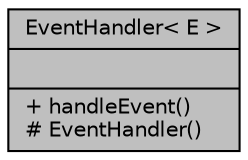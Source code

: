 digraph "EventHandler&lt; E &gt;"
{
 // INTERACTIVE_SVG=YES
 // LATEX_PDF_SIZE
  bgcolor="transparent";
  edge [fontname="Helvetica",fontsize="10",labelfontname="Helvetica",labelfontsize="10"];
  node [fontname="Helvetica",fontsize="10",shape=record];
  Node1 [label="{EventHandler\< E \>\n||+ handleEvent()\l# EventHandler()\l}",height=0.2,width=0.4,color="black", fillcolor="grey75", style="filled", fontcolor="black",tooltip=" "];
}
